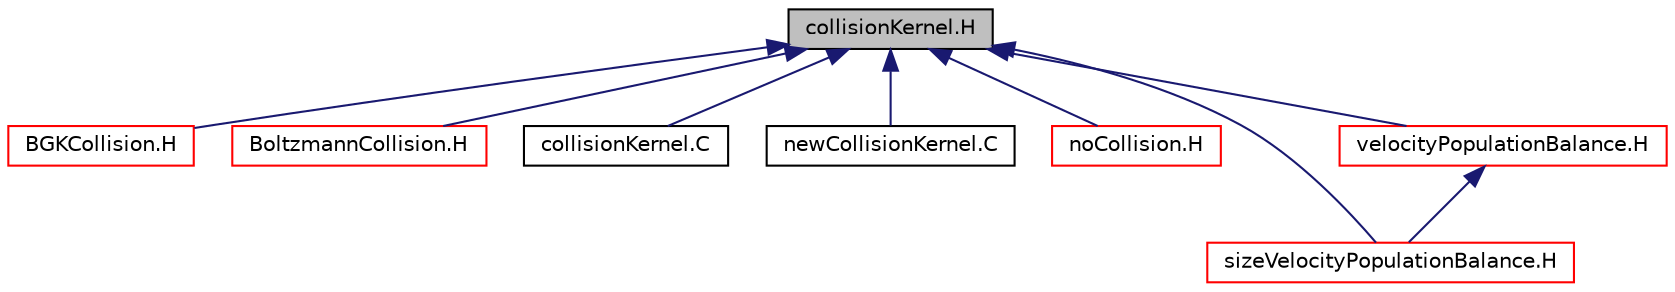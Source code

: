 digraph "collisionKernel.H"
{
  bgcolor="transparent";
  edge [fontname="Helvetica",fontsize="10",labelfontname="Helvetica",labelfontsize="10"];
  node [fontname="Helvetica",fontsize="10",shape=record];
  Node41 [label="collisionKernel.H",height=0.2,width=0.4,color="black", fillcolor="grey75", style="filled", fontcolor="black"];
  Node41 -> Node42 [dir="back",color="midnightblue",fontsize="10",style="solid",fontname="Helvetica"];
  Node42 [label="BGKCollision.H",height=0.2,width=0.4,color="red",URL="$a00488.html"];
  Node41 -> Node47 [dir="back",color="midnightblue",fontsize="10",style="solid",fontname="Helvetica"];
  Node47 [label="BoltzmannCollision.H",height=0.2,width=0.4,color="red",URL="$a00497.html"];
  Node41 -> Node53 [dir="back",color="midnightblue",fontsize="10",style="solid",fontname="Helvetica"];
  Node53 [label="collisionKernel.C",height=0.2,width=0.4,color="black",URL="$a00512.html"];
  Node41 -> Node54 [dir="back",color="midnightblue",fontsize="10",style="solid",fontname="Helvetica"];
  Node54 [label="newCollisionKernel.C",height=0.2,width=0.4,color="black",URL="$a00518.html"];
  Node41 -> Node55 [dir="back",color="midnightblue",fontsize="10",style="solid",fontname="Helvetica"];
  Node55 [label="noCollision.H",height=0.2,width=0.4,color="red",URL="$a00530.html"];
  Node41 -> Node57 [dir="back",color="midnightblue",fontsize="10",style="solid",fontname="Helvetica"];
  Node57 [label="sizeVelocityPopulationBalance.H",height=0.2,width=0.4,color="red",URL="$a00629.html"];
  Node41 -> Node59 [dir="back",color="midnightblue",fontsize="10",style="solid",fontname="Helvetica"];
  Node59 [label="velocityPopulationBalance.H",height=0.2,width=0.4,color="red",URL="$a00641.html"];
  Node59 -> Node57 [dir="back",color="midnightblue",fontsize="10",style="solid",fontname="Helvetica"];
}

